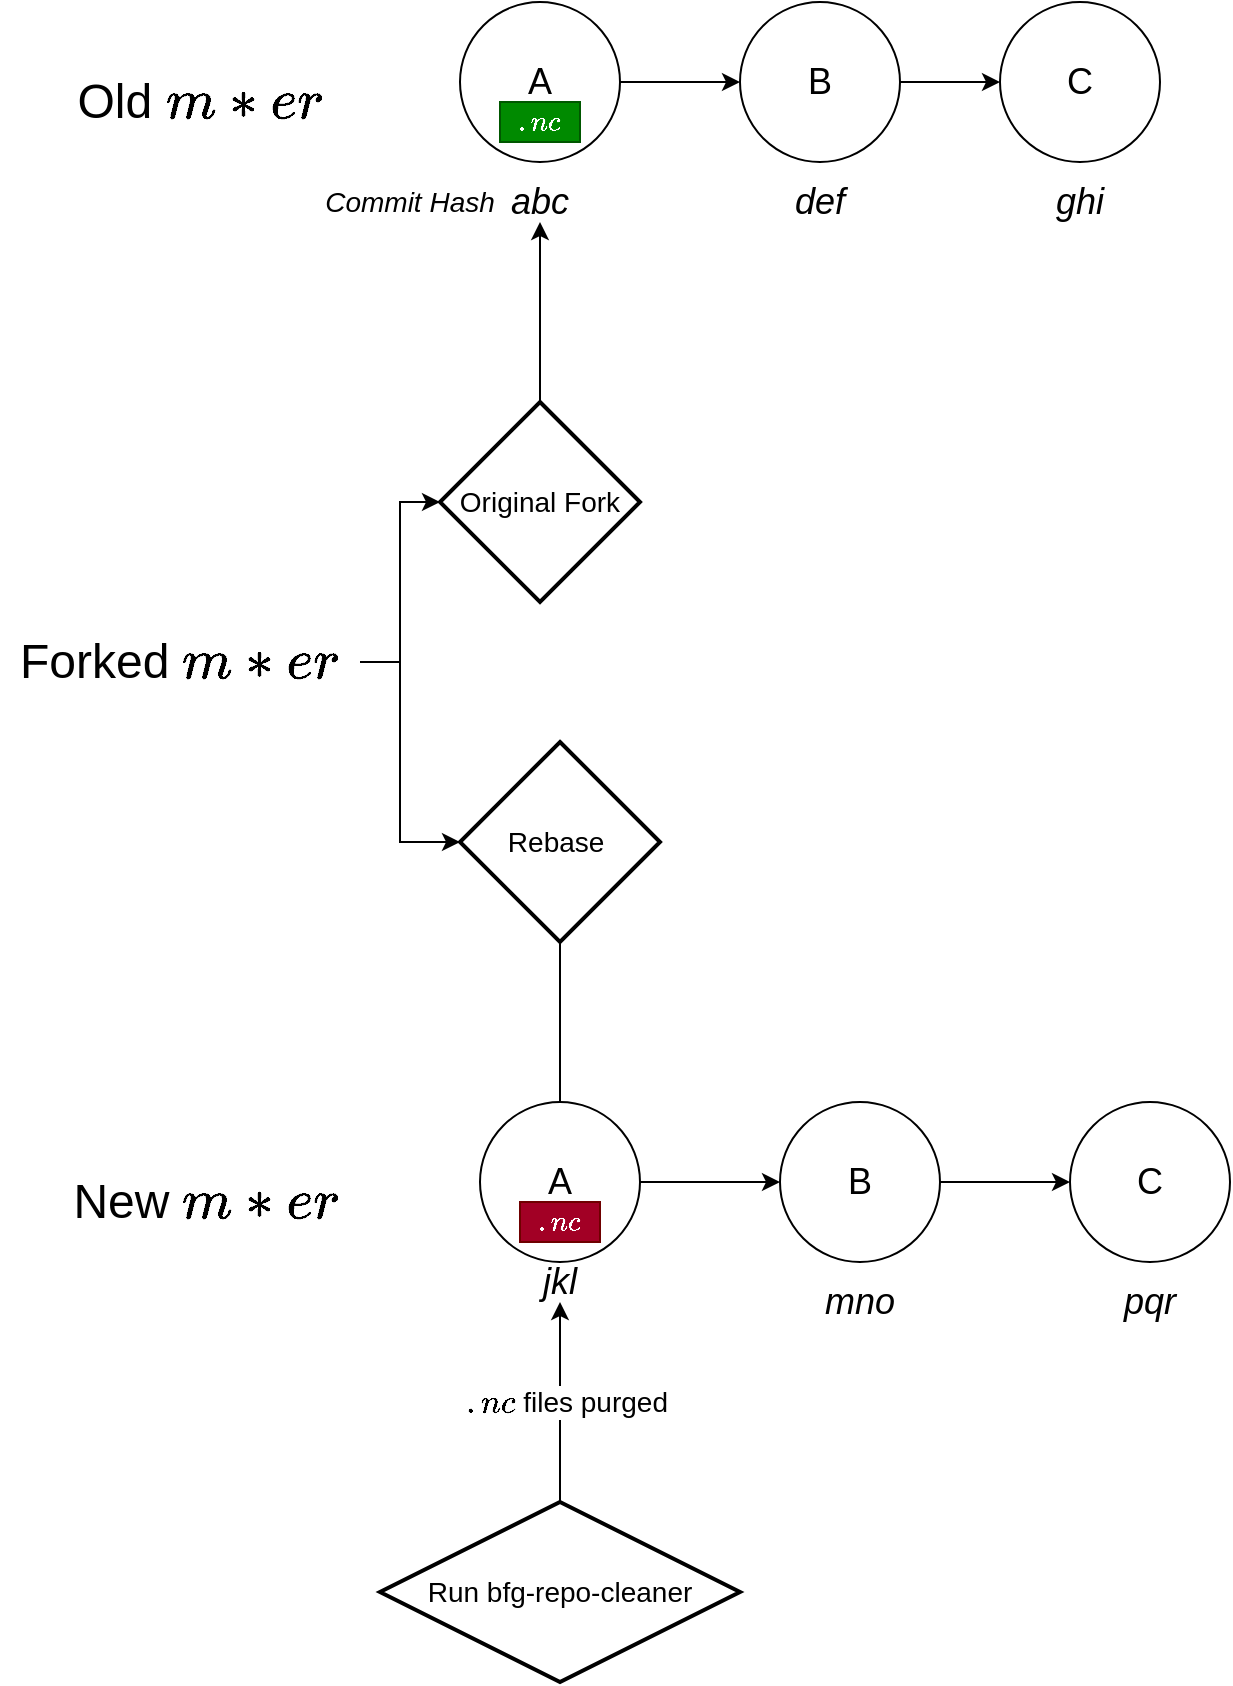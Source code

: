 <mxfile version="13.7.9" type="embed"><diagram id="UpRFcIEys_Jf3RSX-zP5" name="Page-1"><mxGraphModel dx="2002" dy="1068" grid="1" gridSize="10" guides="1" tooltips="1" connect="1" arrows="1" fold="1" page="1" pageScale="1" pageWidth="850" pageHeight="1100" math="0" shadow="0"><root><mxCell id="0"/><mxCell id="1" parent="0"/><mxCell id="5" style="edgeStyle=orthogonalEdgeStyle;rounded=0;orthogonalLoop=1;jettySize=auto;html=1;" edge="1" parent="1" source="2" target="3"><mxGeometry relative="1" as="geometry"/></mxCell><mxCell id="2" value="A" style="ellipse;whiteSpace=wrap;html=1;aspect=fixed;fontSize=18;" vertex="1" parent="1"><mxGeometry x="120" y="100" width="80" height="80" as="geometry"/></mxCell><mxCell id="6" style="edgeStyle=orthogonalEdgeStyle;rounded=0;orthogonalLoop=1;jettySize=auto;html=1;entryX=0;entryY=0.5;entryDx=0;entryDy=0;" edge="1" parent="1" source="3" target="4"><mxGeometry relative="1" as="geometry"/></mxCell><mxCell id="3" value="B" style="ellipse;whiteSpace=wrap;html=1;aspect=fixed;fontSize=18;" vertex="1" parent="1"><mxGeometry x="260" y="100" width="80" height="80" as="geometry"/></mxCell><mxCell id="4" value="C" style="ellipse;whiteSpace=wrap;html=1;aspect=fixed;fontSize=18;" vertex="1" parent="1"><mxGeometry x="390" y="100" width="80" height="80" as="geometry"/></mxCell><mxCell id="13" style="edgeStyle=orthogonalEdgeStyle;rounded=0;orthogonalLoop=1;jettySize=auto;html=1;" edge="1" parent="1" source="7" target="8"><mxGeometry relative="1" as="geometry"/></mxCell><mxCell id="14" style="edgeStyle=orthogonalEdgeStyle;rounded=0;orthogonalLoop=1;jettySize=auto;html=1;entryX=0;entryY=0.5;entryDx=0;entryDy=0;" edge="1" parent="1" source="8" target="9"><mxGeometry relative="1" as="geometry"/></mxCell><mxCell id="10" value="Old `master`" style="text;html=1;strokeColor=none;fillColor=none;align=center;verticalAlign=middle;whiteSpace=wrap;rounded=0;fontSize=24;" vertex="1" parent="1"><mxGeometry x="-80" y="140" width="140" height="20" as="geometry"/></mxCell><mxCell id="11" value="&amp;nbsp;New `master`" style="text;html=1;strokeColor=none;fillColor=none;align=center;verticalAlign=middle;whiteSpace=wrap;rounded=0;fontSize=24;" vertex="1" parent="1"><mxGeometry x="-90" y="690" width="160" height="20" as="geometry"/></mxCell><mxCell id="16" value="abc" style="text;html=1;strokeColor=none;fillColor=none;align=center;verticalAlign=middle;whiteSpace=wrap;rounded=0;fontStyle=2;fontSize=18;" vertex="1" parent="1"><mxGeometry x="140" y="190" width="40" height="20" as="geometry"/></mxCell><mxCell id="17" value="def" style="text;html=1;strokeColor=none;fillColor=none;align=center;verticalAlign=middle;whiteSpace=wrap;rounded=0;fontStyle=2;fontSize=18;" vertex="1" parent="1"><mxGeometry x="280" y="190" width="40" height="20" as="geometry"/></mxCell><mxCell id="18" value="ghi" style="text;html=1;strokeColor=none;fillColor=none;align=center;verticalAlign=middle;whiteSpace=wrap;rounded=0;fontStyle=2;fontSize=18;" vertex="1" parent="1"><mxGeometry x="410" y="190" width="40" height="20" as="geometry"/></mxCell><mxCell id="23" value="`.nc`" style="text;html=1;strokeColor=#005700;fillColor=#008a00;align=center;verticalAlign=middle;whiteSpace=wrap;rounded=0;fontColor=#ffffff;" vertex="1" parent="1"><mxGeometry x="140" y="150" width="40" height="20" as="geometry"/></mxCell><mxCell id="65" value="&lt;i style=&quot;font-size: 14px;&quot;&gt;Commit Hash&lt;/i&gt;" style="text;html=1;strokeColor=none;fillColor=none;align=center;verticalAlign=middle;whiteSpace=wrap;rounded=0;fontSize=14;" vertex="1" parent="1"><mxGeometry x="50" y="190" width="90" height="20" as="geometry"/></mxCell><mxCell id="77" style="edgeStyle=orthogonalEdgeStyle;rounded=0;orthogonalLoop=1;jettySize=auto;html=1;entryX=0;entryY=0.5;entryDx=0;entryDy=0;entryPerimeter=0;fontSize=14;" edge="1" parent="1" source="73" target="75"><mxGeometry relative="1" as="geometry"><Array as="points"><mxPoint x="90" y="430"/><mxPoint x="90" y="520"/></Array></mxGeometry></mxCell><mxCell id="84" style="edgeStyle=orthogonalEdgeStyle;rounded=0;orthogonalLoop=1;jettySize=auto;html=1;entryX=0;entryY=0.5;entryDx=0;entryDy=0;entryPerimeter=0;fontSize=14;" edge="1" parent="1" source="73" target="83"><mxGeometry relative="1" as="geometry"/></mxCell><mxCell id="73" value="Forked `master`" style="text;html=1;strokeColor=none;fillColor=none;align=center;verticalAlign=middle;whiteSpace=wrap;rounded=0;fontSize=24;" vertex="1" parent="1"><mxGeometry x="-110" y="420" width="180" height="20" as="geometry"/></mxCell><mxCell id="82" style="edgeStyle=orthogonalEdgeStyle;rounded=0;orthogonalLoop=1;jettySize=auto;html=1;entryX=0.5;entryY=0;entryDx=0;entryDy=0;fontSize=14;" edge="1" parent="1" source="75" target="7"><mxGeometry relative="1" as="geometry"><Array as="points"><mxPoint x="170" y="710"/></Array></mxGeometry></mxCell><mxCell id="75" value="Rebase&amp;nbsp;" style="strokeWidth=2;html=1;shape=mxgraph.flowchart.decision;whiteSpace=wrap;fontSize=14;" vertex="1" parent="1"><mxGeometry x="120" y="470" width="100" height="100" as="geometry"/></mxCell><mxCell id="80" style="edgeStyle=orthogonalEdgeStyle;rounded=0;orthogonalLoop=1;jettySize=auto;html=1;entryX=0.5;entryY=1;entryDx=0;entryDy=0;fontSize=14;" edge="1" parent="1" source="79" target="20"><mxGeometry relative="1" as="geometry"/></mxCell><mxCell id="81" value="`.nc` files purged" style="edgeLabel;html=1;align=center;verticalAlign=middle;resizable=0;points=[];fontSize=14;" vertex="1" connectable="0" parent="80"><mxGeometry y="-3" relative="1" as="geometry"><mxPoint as="offset"/></mxGeometry></mxCell><mxCell id="79" value="Run bfg-repo-cleaner" style="strokeWidth=2;html=1;shape=mxgraph.flowchart.decision;whiteSpace=wrap;fontSize=14;" vertex="1" parent="1"><mxGeometry x="80" y="850" width="180" height="90" as="geometry"/></mxCell><mxCell id="86" style="edgeStyle=orthogonalEdgeStyle;rounded=0;orthogonalLoop=1;jettySize=auto;html=1;entryX=0.5;entryY=1;entryDx=0;entryDy=0;fontSize=14;" edge="1" parent="1" source="83" target="16"><mxGeometry relative="1" as="geometry"/></mxCell><mxCell id="83" value="Original Fork" style="strokeWidth=2;html=1;shape=mxgraph.flowchart.decision;whiteSpace=wrap;fontSize=14;" vertex="1" parent="1"><mxGeometry x="110" y="300" width="100" height="100" as="geometry"/></mxCell><mxCell id="88" value="" style="group" vertex="1" connectable="0" parent="1"><mxGeometry x="130" y="650" width="80" height="100" as="geometry"/></mxCell><mxCell id="7" value="A" style="ellipse;whiteSpace=wrap;html=1;aspect=fixed;fontSize=18;" vertex="1" parent="88"><mxGeometry width="80" height="80" as="geometry"/></mxCell><mxCell id="20" value="jkl" style="text;html=1;strokeColor=none;fillColor=none;align=center;verticalAlign=middle;whiteSpace=wrap;rounded=0;fontStyle=2;fontSize=18;" vertex="1" parent="88"><mxGeometry x="20" y="80" width="40" height="20" as="geometry"/></mxCell><mxCell id="35" value="`.nc`" style="text;html=1;strokeColor=#6F0000;fillColor=#a20025;align=center;verticalAlign=middle;whiteSpace=wrap;rounded=0;fontColor=#ffffff;" vertex="1" parent="88"><mxGeometry x="20" y="50" width="40" height="20" as="geometry"/></mxCell><mxCell id="89" value="" style="group" vertex="1" connectable="0" parent="1"><mxGeometry x="280" y="650" width="80" height="110" as="geometry"/></mxCell><mxCell id="8" value="B" style="ellipse;whiteSpace=wrap;html=1;aspect=fixed;fontSize=18;" vertex="1" parent="89"><mxGeometry width="80" height="80" as="geometry"/></mxCell><mxCell id="21" value="mno" style="text;html=1;strokeColor=none;fillColor=none;align=center;verticalAlign=middle;whiteSpace=wrap;rounded=0;fontStyle=2;fontSize=18;" vertex="1" parent="89"><mxGeometry x="20" y="90" width="40" height="20" as="geometry"/></mxCell><mxCell id="90" value="" style="group" vertex="1" connectable="0" parent="1"><mxGeometry x="425" y="650" width="80" height="110" as="geometry"/></mxCell><mxCell id="9" value="C" style="ellipse;whiteSpace=wrap;html=1;aspect=fixed;fontSize=18;" vertex="1" parent="90"><mxGeometry width="80" height="80" as="geometry"/></mxCell><mxCell id="22" value="pqr" style="text;html=1;strokeColor=none;fillColor=none;align=center;verticalAlign=middle;whiteSpace=wrap;rounded=0;fontStyle=2;fontSize=18;" vertex="1" parent="90"><mxGeometry x="20" y="90" width="40" height="20" as="geometry"/></mxCell></root></mxGraphModel></diagram></mxfile>